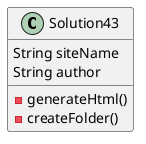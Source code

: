 @startuml
'https://plantuml.com/class-diagram

class Solution43{
    String siteName
    String author

    -generateHtml()
    -createFolder()
}

@enduml